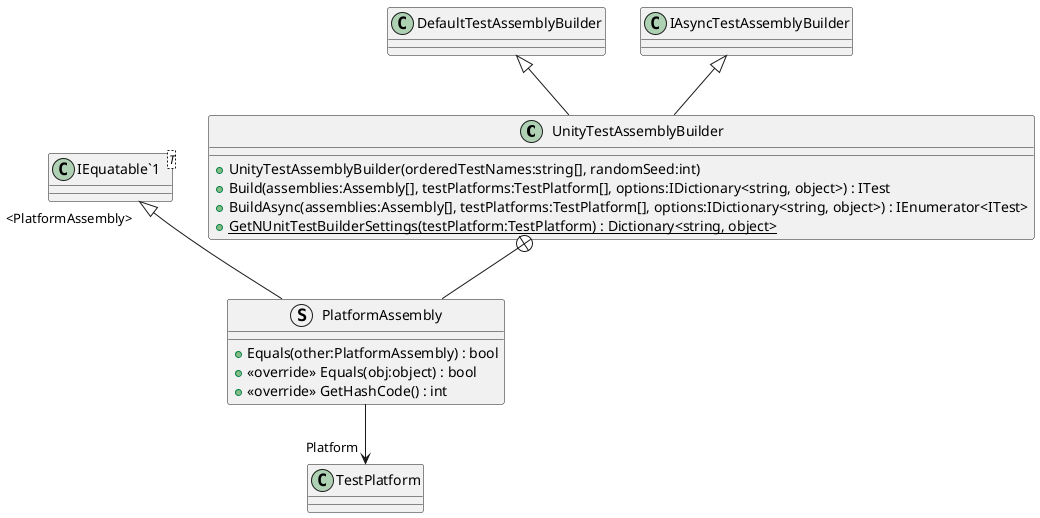@startuml
class UnityTestAssemblyBuilder {
    + UnityTestAssemblyBuilder(orderedTestNames:string[], randomSeed:int)
    + Build(assemblies:Assembly[], testPlatforms:TestPlatform[], options:IDictionary<string, object>) : ITest
    + BuildAsync(assemblies:Assembly[], testPlatforms:TestPlatform[], options:IDictionary<string, object>) : IEnumerator<ITest>
    + {static} GetNUnitTestBuilderSettings(testPlatform:TestPlatform) : Dictionary<string, object>
}
struct PlatformAssembly {
    + Equals(other:PlatformAssembly) : bool
    + <<override>> Equals(obj:object) : bool
    + <<override>> GetHashCode() : int
}
class "IEquatable`1"<T> {
}
DefaultTestAssemblyBuilder <|-- UnityTestAssemblyBuilder
IAsyncTestAssemblyBuilder <|-- UnityTestAssemblyBuilder
UnityTestAssemblyBuilder +-- PlatformAssembly
"IEquatable`1" "<PlatformAssembly>" <|-- PlatformAssembly
PlatformAssembly --> "Platform" TestPlatform
@enduml
